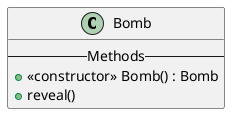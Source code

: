 @startuml
class Bomb {
    -- Methods --
    + <<constructor>> Bomb() : Bomb
    + reveal()
}
@enduml